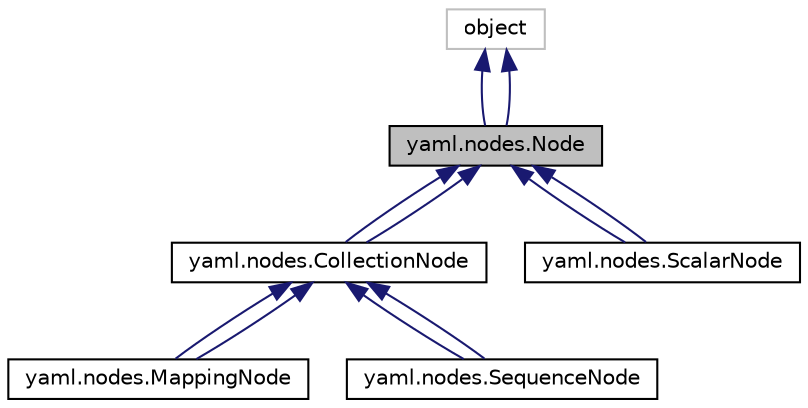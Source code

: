 digraph "yaml.nodes.Node"
{
 // LATEX_PDF_SIZE
  edge [fontname="Helvetica",fontsize="10",labelfontname="Helvetica",labelfontsize="10"];
  node [fontname="Helvetica",fontsize="10",shape=record];
  Node1 [label="yaml.nodes.Node",height=0.2,width=0.4,color="black", fillcolor="grey75", style="filled", fontcolor="black",tooltip=" "];
  Node2 -> Node1 [dir="back",color="midnightblue",fontsize="10",style="solid",fontname="Helvetica"];
  Node2 [label="object",height=0.2,width=0.4,color="grey75", fillcolor="white", style="filled",tooltip=" "];
  Node2 -> Node1 [dir="back",color="midnightblue",fontsize="10",style="solid",fontname="Helvetica"];
  Node1 -> Node3 [dir="back",color="midnightblue",fontsize="10",style="solid",fontname="Helvetica"];
  Node3 [label="yaml.nodes.CollectionNode",height=0.2,width=0.4,color="black", fillcolor="white", style="filled",URL="$classyaml_1_1nodes_1_1CollectionNode.html",tooltip=" "];
  Node3 -> Node4 [dir="back",color="midnightblue",fontsize="10",style="solid",fontname="Helvetica"];
  Node4 [label="yaml.nodes.MappingNode",height=0.2,width=0.4,color="black", fillcolor="white", style="filled",URL="$classyaml_1_1nodes_1_1MappingNode.html",tooltip=" "];
  Node3 -> Node4 [dir="back",color="midnightblue",fontsize="10",style="solid",fontname="Helvetica"];
  Node3 -> Node5 [dir="back",color="midnightblue",fontsize="10",style="solid",fontname="Helvetica"];
  Node5 [label="yaml.nodes.SequenceNode",height=0.2,width=0.4,color="black", fillcolor="white", style="filled",URL="$classyaml_1_1nodes_1_1SequenceNode.html",tooltip=" "];
  Node3 -> Node5 [dir="back",color="midnightblue",fontsize="10",style="solid",fontname="Helvetica"];
  Node1 -> Node3 [dir="back",color="midnightblue",fontsize="10",style="solid",fontname="Helvetica"];
  Node1 -> Node6 [dir="back",color="midnightblue",fontsize="10",style="solid",fontname="Helvetica"];
  Node6 [label="yaml.nodes.ScalarNode",height=0.2,width=0.4,color="black", fillcolor="white", style="filled",URL="$classyaml_1_1nodes_1_1ScalarNode.html",tooltip=" "];
  Node1 -> Node6 [dir="back",color="midnightblue",fontsize="10",style="solid",fontname="Helvetica"];
}
